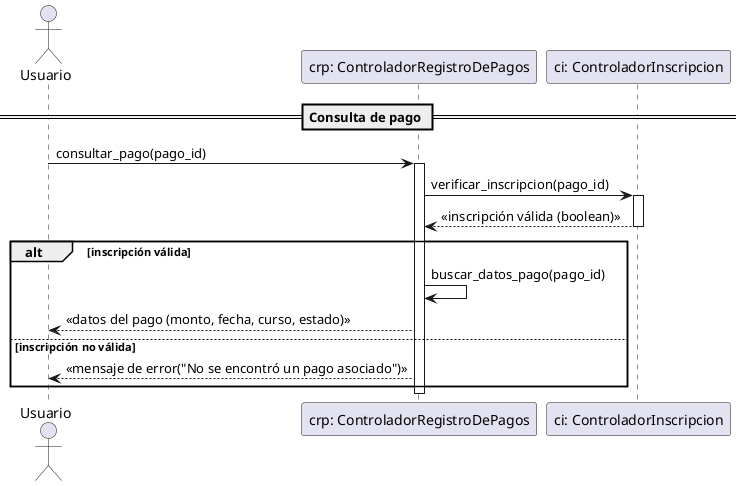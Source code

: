 @startuml
actor Usuario

participant "crp: ControladorRegistroDePagos" as P
participant "ci: ControladorInscripcion" as I

== Consulta de pago ==
Usuario -> P : consultar_pago(pago_id)
activate P

P -> I : verificar_inscripcion(pago_id)
activate I

I --> P : <<inscripción válida (boolean)>>
deactivate I

alt inscripción válida
    P -> P : buscar_datos_pago(pago_id)
    P --> Usuario : <<datos del pago (monto, fecha, curso, estado)>>
else inscripción no válida
    P --> Usuario : <<mensaje de error("No se encontró un pago asociado")>>
end

deactivate P
@enduml
